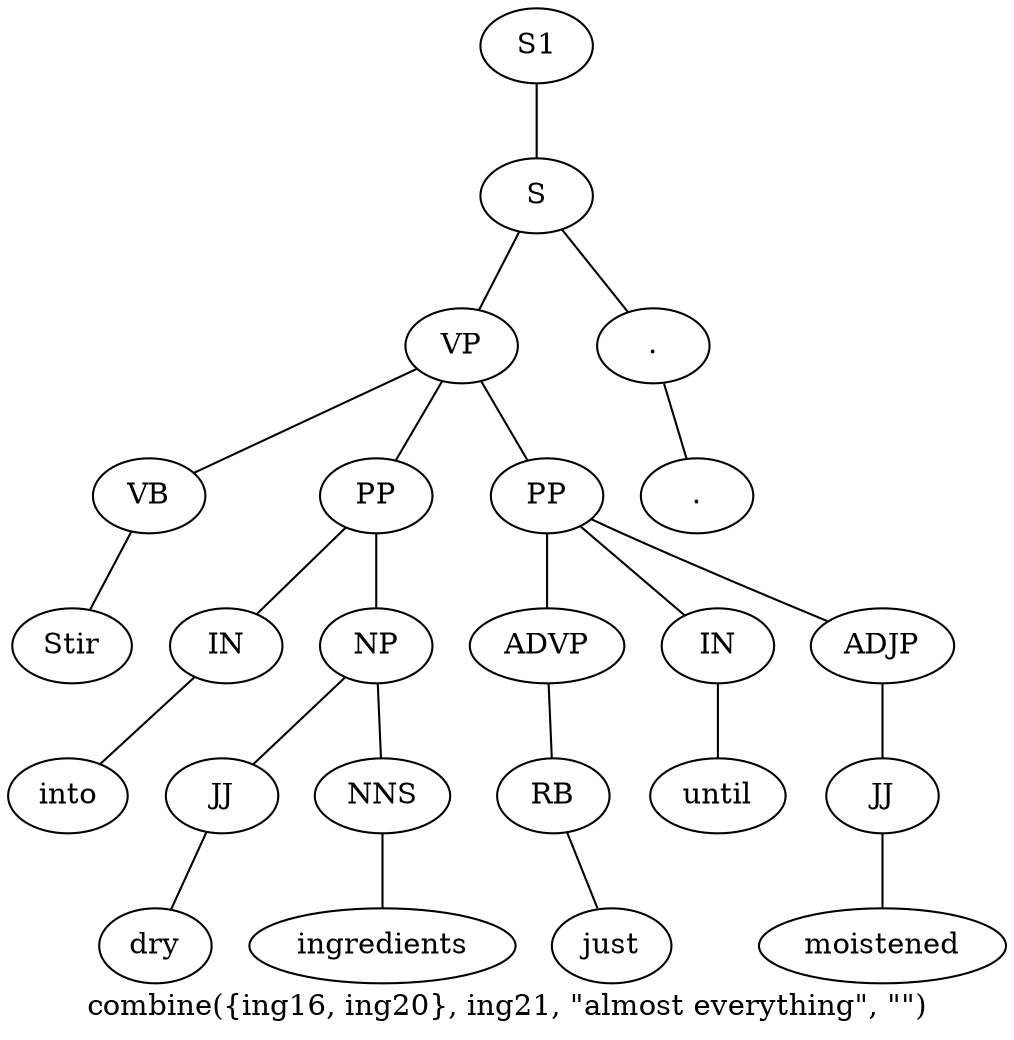 graph SyntaxGraph {
	label = "combine({ing16, ing20}, ing21, \"almost everything\", \"\")";
	Node0 [label="S1"];
	Node1 [label="S"];
	Node2 [label="VP"];
	Node3 [label="VB"];
	Node4 [label="Stir"];
	Node5 [label="PP"];
	Node6 [label="IN"];
	Node7 [label="into"];
	Node8 [label="NP"];
	Node9 [label="JJ"];
	Node10 [label="dry"];
	Node11 [label="NNS"];
	Node12 [label="ingredients"];
	Node13 [label="PP"];
	Node14 [label="ADVP"];
	Node15 [label="RB"];
	Node16 [label="just"];
	Node17 [label="IN"];
	Node18 [label="until"];
	Node19 [label="ADJP"];
	Node20 [label="JJ"];
	Node21 [label="moistened"];
	Node22 [label="."];
	Node23 [label="."];

	Node0 -- Node1;
	Node1 -- Node2;
	Node1 -- Node22;
	Node2 -- Node3;
	Node2 -- Node5;
	Node2 -- Node13;
	Node3 -- Node4;
	Node5 -- Node6;
	Node5 -- Node8;
	Node6 -- Node7;
	Node8 -- Node9;
	Node8 -- Node11;
	Node9 -- Node10;
	Node11 -- Node12;
	Node13 -- Node14;
	Node13 -- Node17;
	Node13 -- Node19;
	Node14 -- Node15;
	Node15 -- Node16;
	Node17 -- Node18;
	Node19 -- Node20;
	Node20 -- Node21;
	Node22 -- Node23;
}